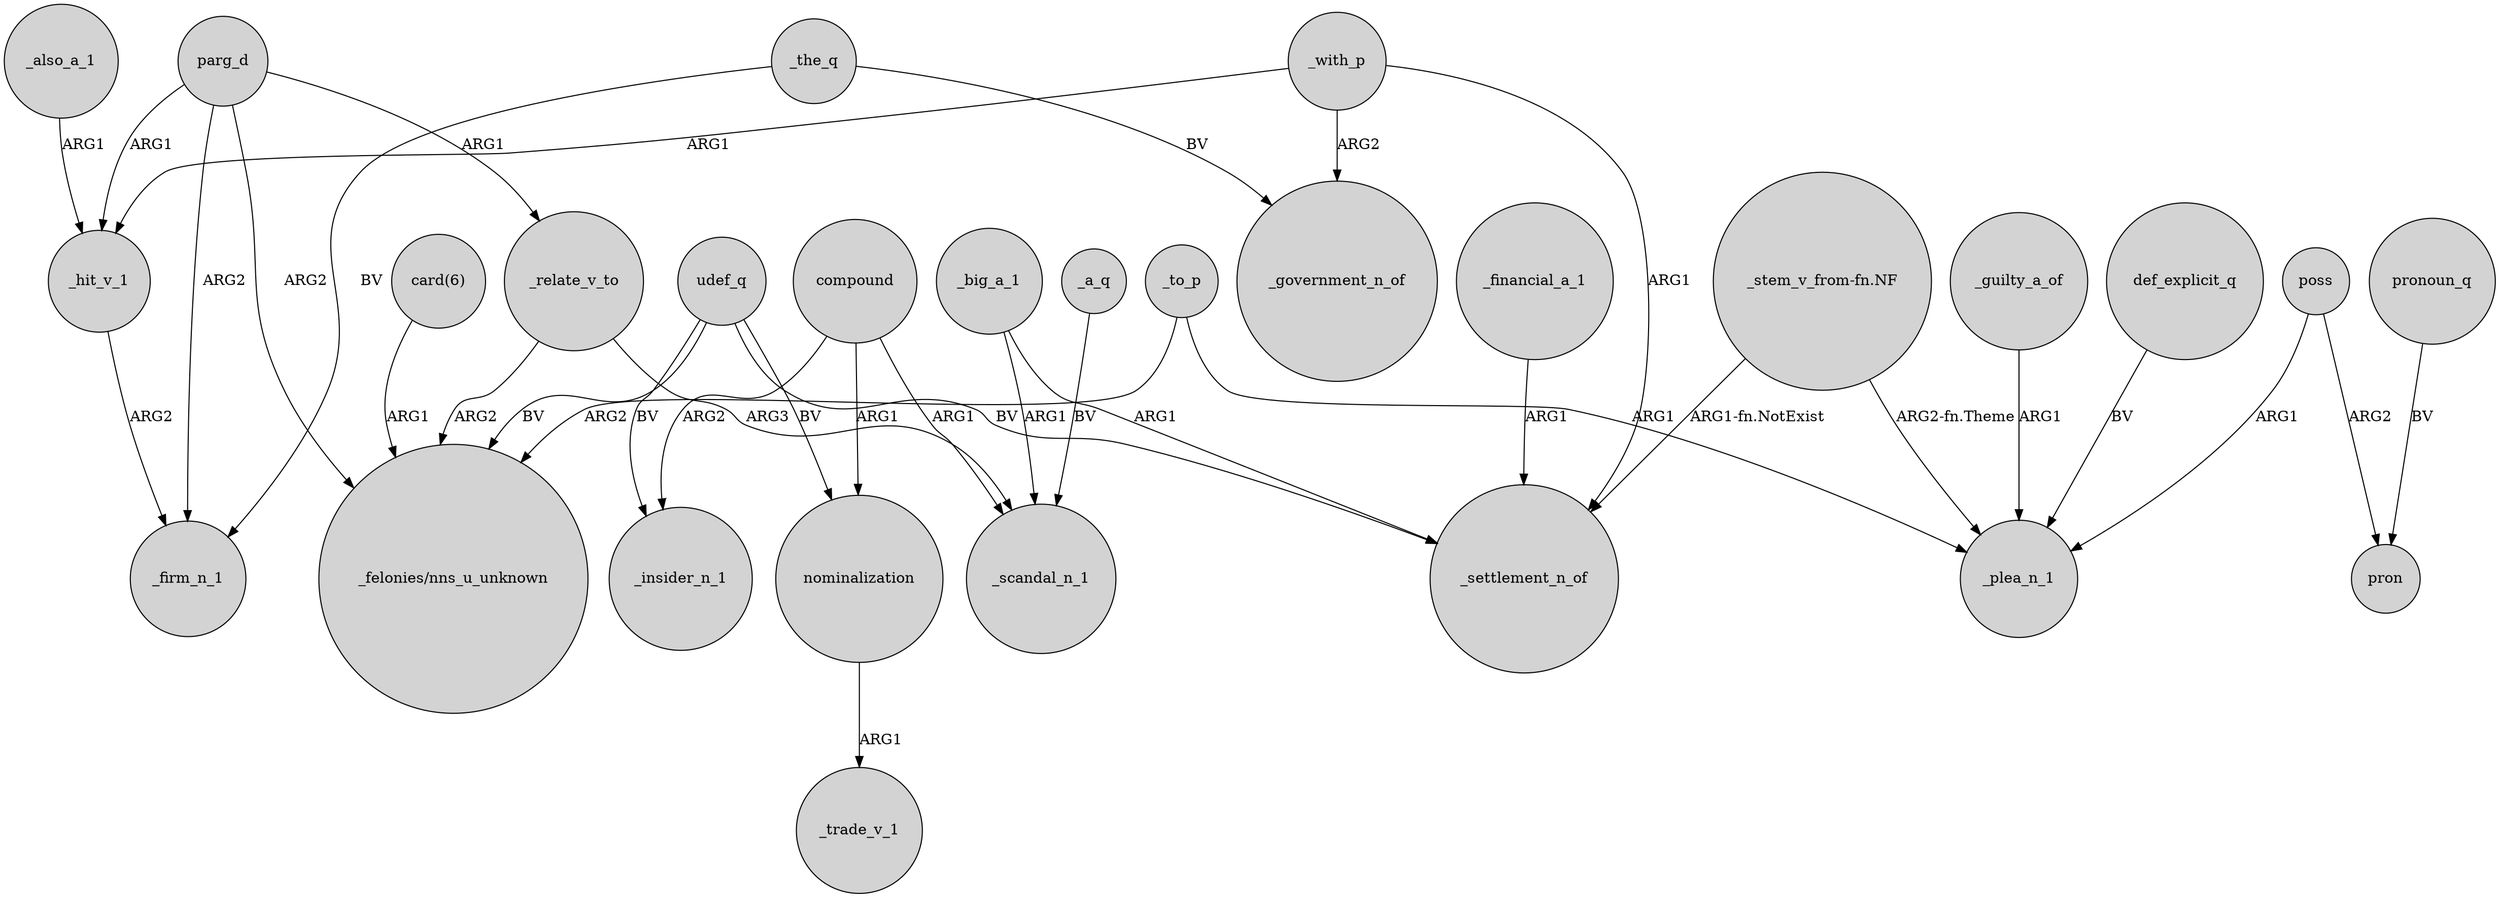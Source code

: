 digraph {
	node [shape=circle style=filled]
	_with_p -> _hit_v_1 [label=ARG1]
	def_explicit_q -> _plea_n_1 [label=BV]
	poss -> pron [label=ARG2]
	parg_d -> _relate_v_to [label=ARG1]
	_hit_v_1 -> _firm_n_1 [label=ARG2]
	"card(6)" -> "_felonies/nns_u_unknown" [label=ARG1]
	poss -> _plea_n_1 [label=ARG1]
	parg_d -> "_felonies/nns_u_unknown" [label=ARG2]
	compound -> _insider_n_1 [label=ARG2]
	udef_q -> _insider_n_1 [label=BV]
	compound -> _scandal_n_1 [label=ARG1]
	udef_q -> "_felonies/nns_u_unknown" [label=BV]
	nominalization -> _trade_v_1 [label=ARG1]
	_to_p -> _plea_n_1 [label=ARG1]
	"_stem_v_from-fn.NF" -> _plea_n_1 [label="ARG2-fn.Theme"]
	_relate_v_to -> "_felonies/nns_u_unknown" [label=ARG2]
	_big_a_1 -> _scandal_n_1 [label=ARG1]
	pronoun_q -> pron [label=BV]
	_guilty_a_of -> _plea_n_1 [label=ARG1]
	_financial_a_1 -> _settlement_n_of [label=ARG1]
	udef_q -> nominalization [label=BV]
	"_stem_v_from-fn.NF" -> _settlement_n_of [label="ARG1-fn.NotExist"]
	_the_q -> _firm_n_1 [label=BV]
	_with_p -> _settlement_n_of [label=ARG1]
	_the_q -> _government_n_of [label=BV]
	udef_q -> _settlement_n_of [label=BV]
	_with_p -> _government_n_of [label=ARG2]
	_big_a_1 -> _settlement_n_of [label=ARG1]
	_to_p -> "_felonies/nns_u_unknown" [label=ARG2]
	parg_d -> _hit_v_1 [label=ARG1]
	_a_q -> _scandal_n_1 [label=BV]
	compound -> nominalization [label=ARG1]
	parg_d -> _firm_n_1 [label=ARG2]
	_also_a_1 -> _hit_v_1 [label=ARG1]
	_relate_v_to -> _scandal_n_1 [label=ARG3]
}
